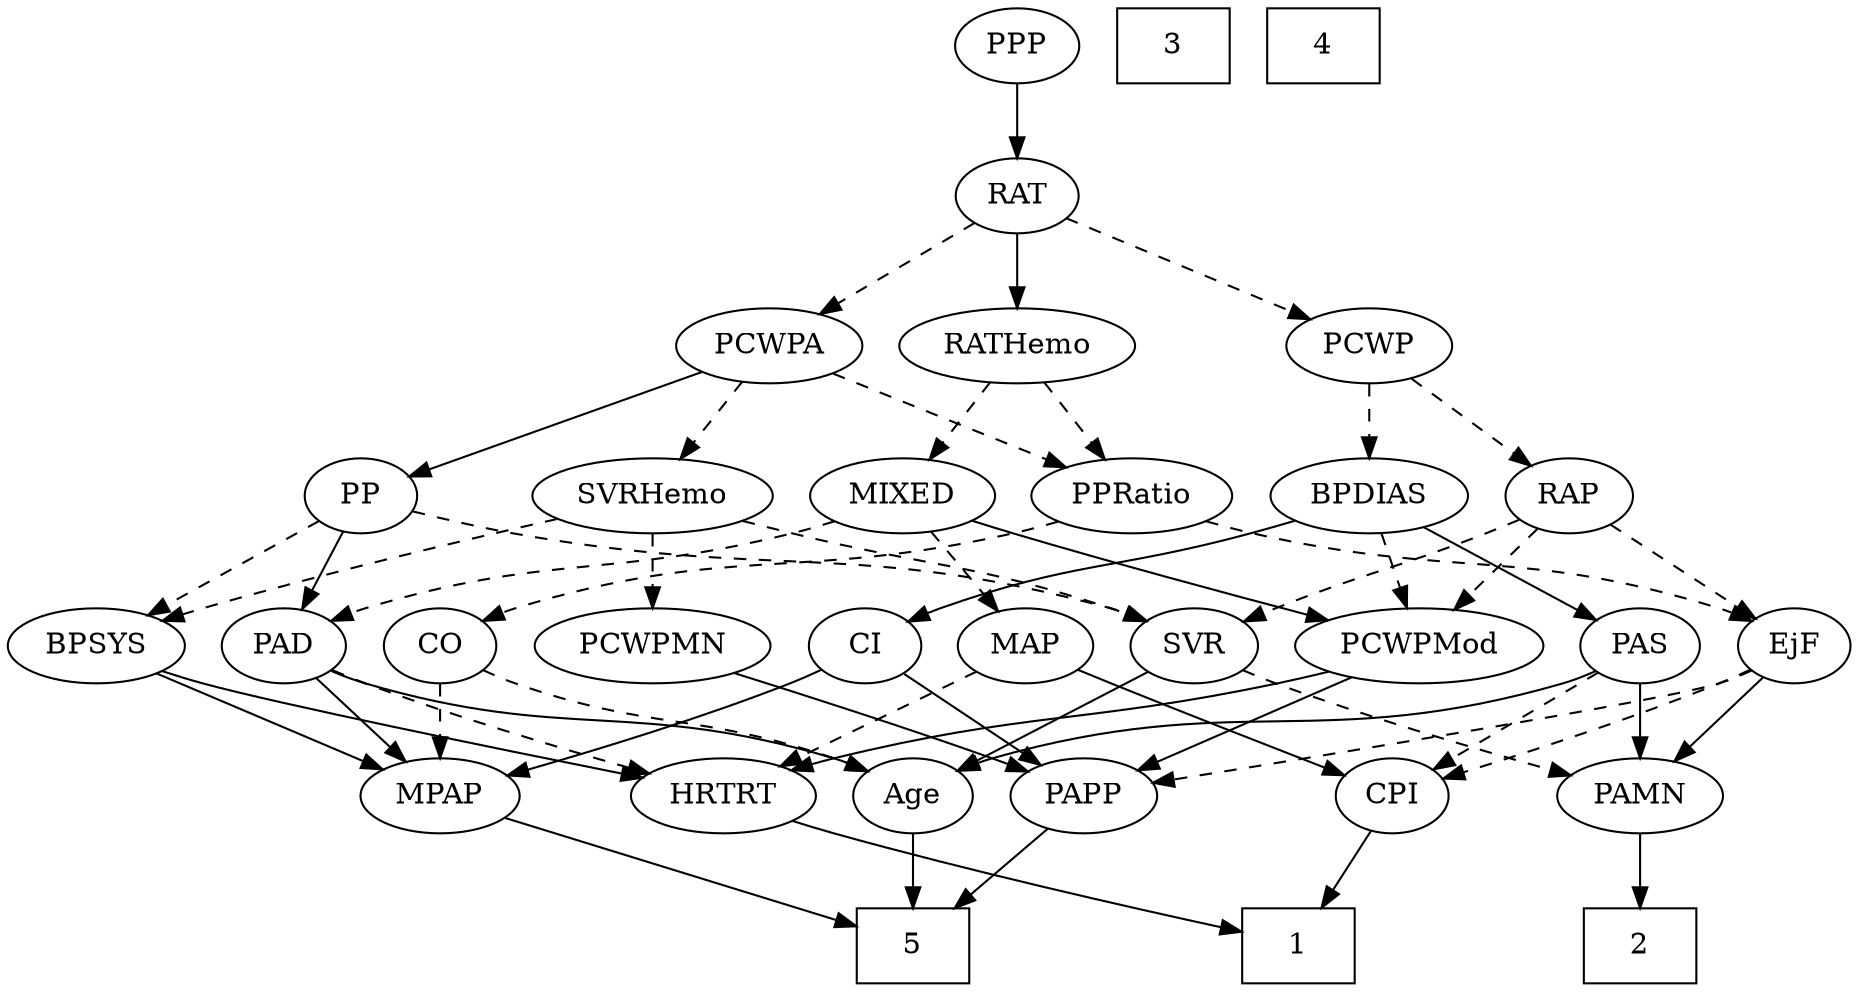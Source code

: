 strict digraph {
	graph [bb="0,0,831.7,468"];
	node [label="\N"];
	1	[height=0.5,
		pos="283,18",
		shape=box,
		width=0.75];
	2	[height=0.5,
		pos="99,18",
		shape=box,
		width=0.75];
	3	[height=0.5,
		pos="417,450",
		shape=box,
		width=0.75];
	4	[height=0.5,
		pos="489,450",
		shape=box,
		width=0.75];
	5	[height=0.5,
		pos="427,18",
		shape=box,
		width=0.75];
	Age	[height=0.5,
		pos="427,90",
		width=0.75];
	Age -> 5	[pos="e,427,36.104 427,71.697 427,63.983 427,54.712 427,46.112",
		style=solid];
	EjF	[height=0.5,
		pos="27,162",
		width=0.75];
	PAMN	[height=0.5,
		pos="99,90",
		width=1.011];
	EjF -> PAMN	[pos="e,83.202,106.36 41.57,146.83 51.386,137.29 64.543,124.5 75.788,113.57",
		style=solid];
	CPI	[height=0.5,
		pos="211,90",
		width=0.75];
	EjF -> CPI	[pos="e,187.15,98.744 48.167,150.59 53.002,148.32 58.147,146.01 63,144 101.74,127.96 147.29,112.08 177.52,101.95",
		style=dashed];
	PAPP	[height=0.5,
		pos="350,90",
		width=0.88464];
	EjF -> PAPP	[pos="e,319.82,96.119 47.568,150.17 52.523,147.88 57.869,145.65 63,144 86.154,136.53 236.1,110.44 309.56,97.871",
		style=dashed];
	RAP	[height=0.5,
		pos="108,234",
		width=0.77632];
	RAP -> EjF	[pos="e,42.97,176.8 91.997,219.17 80.237,209.01 64.064,195.03 50.793,183.56",
		style=dashed];
	SVR	[height=0.5,
		pos="294,162",
		width=0.77632];
	RAP -> SVR	[pos="e,272.27,173.51 129.73,222.49 134.7,220.24 139.99,217.95 145,216 193.73,197.05 208.27,198.95 257,180 258.88,179.27 260.8,178.49 \
262.72,177.68",
		style=dashed];
	PCWPMod	[height=0.5,
		pos="196,162",
		width=1.4443];
	RAP -> PCWPMod	[pos="e,176,178.91 124.97,219.5 137.16,209.81 153.87,196.51 168.02,185.26",
		style=dashed];
	MIXED	[height=0.5,
		pos="394,234",
		width=1.1193];
	PAD	[height=0.5,
		pos="710,162",
		width=0.79437];
	MIXED -> PAD	[pos="e,688.27,173.9 423.8,221.71 430.08,219.6 436.71,217.57 443,216 542.95,191.02 573.22,209.29 672,180 674.28,179.32 676.6,178.54 678.92,\
177.69",
		style=dashed];
	MIXED -> PCWPMod	[pos="e,231.22,175.45 363.5,222.22 330.73,210.63 278.34,192.11 240.88,178.87",
		style=solid];
	MAP	[height=0.5,
		pos="370,162",
		width=0.84854];
	MIXED -> MAP	[pos="e,375.76,179.79 388.19,216.05 385.45,208.06 382.11,198.33 379.05,189.4",
		style=dashed];
	MPAP	[height=0.5,
		pos="636,90",
		width=0.97491];
	MPAP -> 5	[pos="e,454.28,28.138 607.38,79.414 570.09,66.926 504.85,45.074 463.89,31.355",
		style=solid];
	BPSYS	[height=0.5,
		pos="794,162",
		width=1.0471];
	BPSYS -> MPAP	[pos="e,661.62,102.35 767.2,149.13 740.7,137.39 700.02,119.36 670.98,106.5",
		style=solid];
	HRTRT	[height=0.5,
		pos="512,90",
		width=1.1013];
	BPSYS -> HRTRT	[pos="e,547.16,98.624 765.49,149.79 759.74,147.73 753.72,145.69 748,144 729.88,138.64 620.59,114.62 557.28,100.83",
		style=solid];
	PAD -> Age	[pos="e,447.55,101.87 688.25,150.15 683.03,147.86 677.39,145.64 672,144 581.83,116.54 552.88,136.38 463,108 461.07,107.39 459.11,106.7 \
457.16,105.95",
		style=solid];
	PAD -> MPAP	[pos="e,652.08,106.21 694.67,146.5 684.55,136.93 671.11,124.21 659.64,113.36",
		style=solid];
	PAD -> HRTRT	[pos="e,544.21,100.62 687.65,150.55 682.55,148.29 677.12,145.99 672,144 632.45,128.65 586.37,113.68 553.85,103.59",
		style=dashed];
	CO	[height=0.5,
		pos="636,162",
		width=0.75];
	CO -> Age	[pos="e,448.04,101.73 614.96,150.27 610.11,148.02 604.94,145.8 600,144 540.84,122.47 522.16,129.53 463,108 461.15,107.33 459.26,106.59 \
457.38,105.82",
		style=dashed];
	CO -> MPAP	[pos="e,636,108.1 636,143.7 636,135.98 636,126.71 636,118.11",
		style=dashed];
	PAS	[height=0.5,
		pos="99,162",
		width=0.75];
	PAS -> Age	[pos="e,406.48,101.99 119.52,150.01 124.47,147.73 129.83,145.54 135,144 245.09,111.1 280.91,140.9 391,108 392.94,107.42 394.9,106.75 396.86,\
106.02",
		style=solid];
	PAS -> PAMN	[pos="e,99,108.1 99,143.7 99,135.98 99,126.71 99,118.11",
		style=solid];
	PAS -> CPI	[pos="e,191.91,102.93 118,149.13 135.94,137.91 163.05,120.97 183.38,108.26",
		style=dashed];
	PAMN -> 2	[pos="e,99,36.104 99,71.697 99,63.983 99,54.712 99,46.112",
		style=solid];
	RATHemo	[height=0.5,
		pos="345,306",
		width=1.3721];
	RATHemo -> MIXED	[pos="e,382.47,251.47 356.61,288.41 362.59,279.87 370.01,269.28 376.65,259.79",
		style=dashed];
	PPRatio	[height=0.5,
		pos="296,234",
		width=1.1013];
	RATHemo -> PPRatio	[pos="e,307.53,251.47 333.39,288.41 327.41,279.87 319.99,269.28 313.35,259.79",
		style=dashed];
	CPI -> 1	[pos="e,265.4,36.113 225.57,74.834 234.92,65.746 247.3,53.71 258.17,43.141",
		style=solid];
	RAT	[height=0.5,
		pos="345,378",
		width=0.75827];
	RAT -> RATHemo	[pos="e,345,324.1 345,359.7 345,351.98 345,342.71 345,334.11",
		style=solid];
	PCWPA	[height=0.5,
		pos="478,306",
		width=1.1555];
	RAT -> PCWPA	[pos="e,452.36,320.5 365.78,366.06 386.51,355.15 418.73,338.19 443.34,325.24",
		style=dashed];
	PCWP	[height=0.5,
		pos="196,306",
		width=0.97491];
	RAT -> PCWP	[pos="e,220.93,318.71 323.33,366.82 298.9,355.34 258.83,336.52 230.17,323.05",
		style=dashed];
	SVR -> Age	[pos="e,406.46,101.81 315.07,149.91 337.29,138.22 372.45,119.71 397.43,106.56",
		style=solid];
	SVR -> PAMN	[pos="e,129.34,100.12 272.26,150.54 267.29,148.28 261.99,145.98 257,144 217.56,128.38 171.46,113.26 139.28,103.2",
		style=dashed];
	PCWPMod -> PAPP	[pos="e,325.71,102.04 226.43,147.17 252.34,135.39 289.54,118.48 316.35,106.3",
		style=solid];
	PCWPMod -> HRTRT	[pos="e,482.44,102.11 234.25,149.72 241.76,147.68 249.6,145.67 257,144 347.65,123.5 373.03,131.31 463,108 466.18,107.18 469.45,106.24 \
472.72,105.24",
		style=solid];
	SVRHemo	[height=0.5,
		pos="502,234",
		width=1.3902];
	PCWPA -> SVRHemo	[pos="e,496.08,252.28 483.81,288.05 486.51,280.18 489.79,270.62 492.81,261.79",
		style=dashed];
	PP	[height=0.5,
		pos="653,234",
		width=0.75];
	PCWPA -> PP	[pos="e,630.42,244.03 507.69,293.13 539.15,280.54 588.66,260.74 620.98,247.81",
		style=solid];
	PCWPA -> PPRatio	[pos="e,325.19,246.23 447.95,293.44 416.98,281.53 368.58,262.92 334.76,249.91",
		style=dashed];
	PCWPMN	[height=0.5,
		pos="469,162",
		width=1.3902];
	PCWPMN -> PAPP	[pos="e,371.33,103.55 444.05,146.33 425.38,135.34 399.75,120.27 379.96,108.63",
		style=solid];
	SVRHemo -> BPSYS	[pos="e,765.99,174.07 546.46,225.38 596.1,216.43 678.57,200.2 748,180 750.76,179.2 753.59,178.31 756.43,177.38",
		style=dashed];
	SVRHemo -> SVR	[pos="e,315.48,173.75 464.44,222.11 421.69,209.59 354.62,189.55 330,180 328.36,179.36 326.69,178.69 325.02,177.98",
		style=dashed];
	SVRHemo -> PCWPMN	[pos="e,476.91,179.79 494.01,216.05 490.2,207.97 485.56,198.12 481.31,189.11",
		style=dashed];
	BPDIAS	[height=0.5,
		pos="196,234",
		width=1.1735];
	BPDIAS -> PAS	[pos="e,116.62,175.71 175.43,218.15 160.7,207.52 140.74,193.13 124.92,181.71",
		style=solid];
	BPDIAS -> PCWPMod	[pos="e,196,180.1 196,215.7 196,207.98 196,198.71 196,190.11",
		style=dashed];
	CI	[height=0.5,
		pos="564,162",
		width=0.75];
	BPDIAS -> CI	[pos="e,543.49,174.03 227.01,221.6 233.55,219.5 240.45,217.5 247,216 369.75,187.96 407.14,215.32 528,180 529.94,179.43 531.91,178.77 533.87,\
178.05",
		style=solid];
	MAP -> CPI	[pos="e,232.92,100.65 346.2,150.52 318.52,138.34 272.76,118.19 242.24,104.76",
		style=solid];
	MAP -> HRTRT	[pos="e,485.87,103.88 392.81,149.75 415.44,138.6 450.42,121.36 476.64,108.43",
		style=dashed];
	PP -> BPSYS	[pos="e,768.93,175.44 674.11,222.52 696.79,211.26 733.17,193.2 759.91,179.92",
		style=dashed];
	PP -> PAD	[pos="e,697.26,178.64 665.37,217.81 672.81,208.67 682.44,196.85 690.84,186.52",
		style=solid];
	PP -> SVR	[pos="e,314.92,174.11 627.26,228.04 608.83,224.54 583.42,219.82 561,216 458.57,198.56 429.33,210.5 330,180 328.12,179.42 326.21,178.76 \
324.3,178.05",
		style=dashed];
	PPP	[height=0.5,
		pos="345,450",
		width=0.75];
	PPP -> RAT	[pos="e,345,396.1 345,431.7 345,423.98 345,414.71 345,406.11",
		style=solid];
	PPRatio -> EjF	[pos="e,47.581,173.79 266.41,221.98 260.06,219.83 253.35,217.71 247,216 166.55,194.29 142.17,205.99 63,180 61.079,179.37 59.127,178.66 \
57.177,177.9",
		style=dashed];
	PPRatio -> CO	[pos="e,615.48,173.99 325.26,221.81 331.7,219.65 338.52,217.57 345,216 456.26,189.12 490.35,212.81 600,180 601.94,179.42 603.9,178.75 \
605.86,178.02",
		style=dashed];
	PCWP -> RAP	[pos="e,125.02,248.54 177.77,290.5 164.8,280.19 147.24,266.21 132.97,254.86",
		style=dashed];
	PCWP -> BPDIAS	[pos="e,196,252.1 196,287.7 196,279.98 196,270.71 196,262.11",
		style=dashed];
	CI -> MPAP	[pos="e,620.2,106.36 578.57,146.83 588.39,137.29 601.54,124.5 612.79,113.57",
		style=solid];
	CI -> PAPP	[pos="e,374.51,101.8 542.96,150.27 538.11,148.02 532.94,145.8 528,144 468.84,122.47 450.66,128.1 391,108 388.72,107.23 386.39,106.4 384.05,\
105.53",
		style=solid];
	PAPP -> 5	[pos="e,408.26,36.04 366.33,74.155 376.3,65.09 389.28,53.289 400.68,42.93",
		style=solid];
	HRTRT -> 1	[pos="e,310.26,26.591 481.75,78.254 475.57,76.128 469.09,73.951 463,72 413.8,56.232 356.48,39.661 319.98,29.332",
		style=solid];
}

